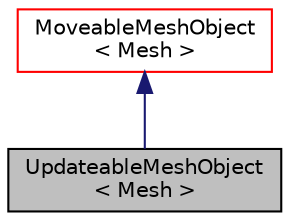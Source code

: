 digraph "UpdateableMeshObject&lt; Mesh &gt;"
{
  bgcolor="transparent";
  edge [fontname="Helvetica",fontsize="10",labelfontname="Helvetica",labelfontsize="10"];
  node [fontname="Helvetica",fontsize="10",shape=record];
  Node1 [label="UpdateableMeshObject\l\< Mesh \>",height=0.2,width=0.4,color="black", fillcolor="grey75", style="filled", fontcolor="black"];
  Node2 -> Node1 [dir="back",color="midnightblue",fontsize="10",style="solid",fontname="Helvetica"];
  Node2 [label="MoveableMeshObject\l\< Mesh \>",height=0.2,width=0.4,color="red",URL="$a01524.html"];
}
